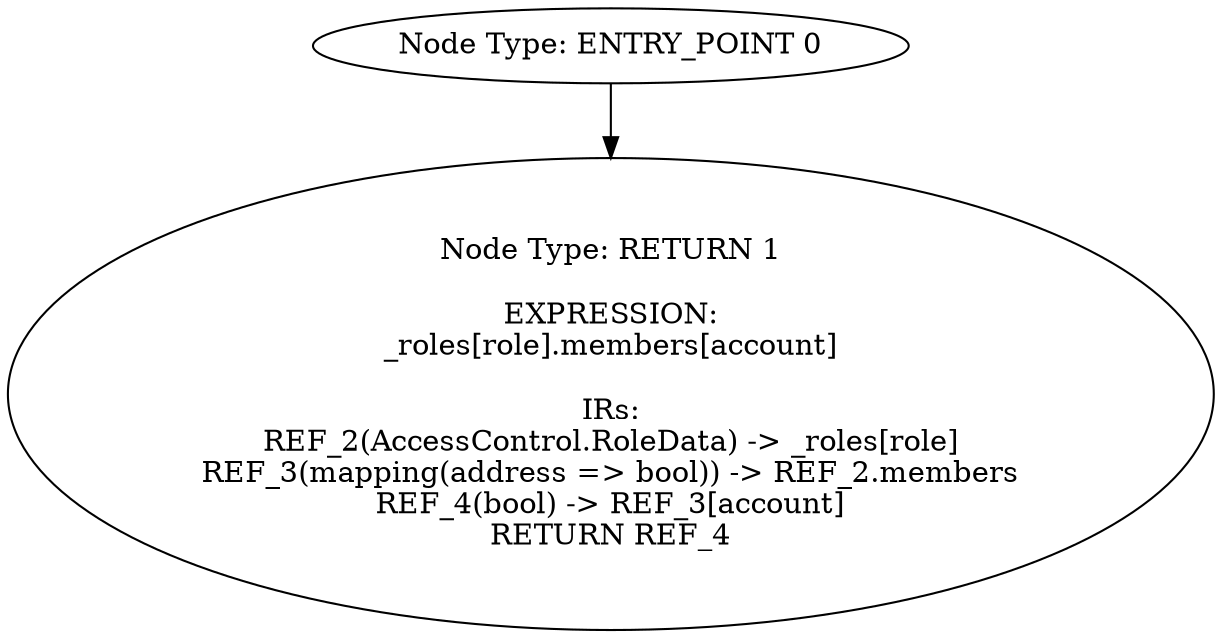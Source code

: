 digraph{
0[label="Node Type: ENTRY_POINT 0
"];
0->1;
1[label="Node Type: RETURN 1

EXPRESSION:
_roles[role].members[account]

IRs:
REF_2(AccessControl.RoleData) -> _roles[role]
REF_3(mapping(address => bool)) -> REF_2.members
REF_4(bool) -> REF_3[account]
RETURN REF_4"];
}
